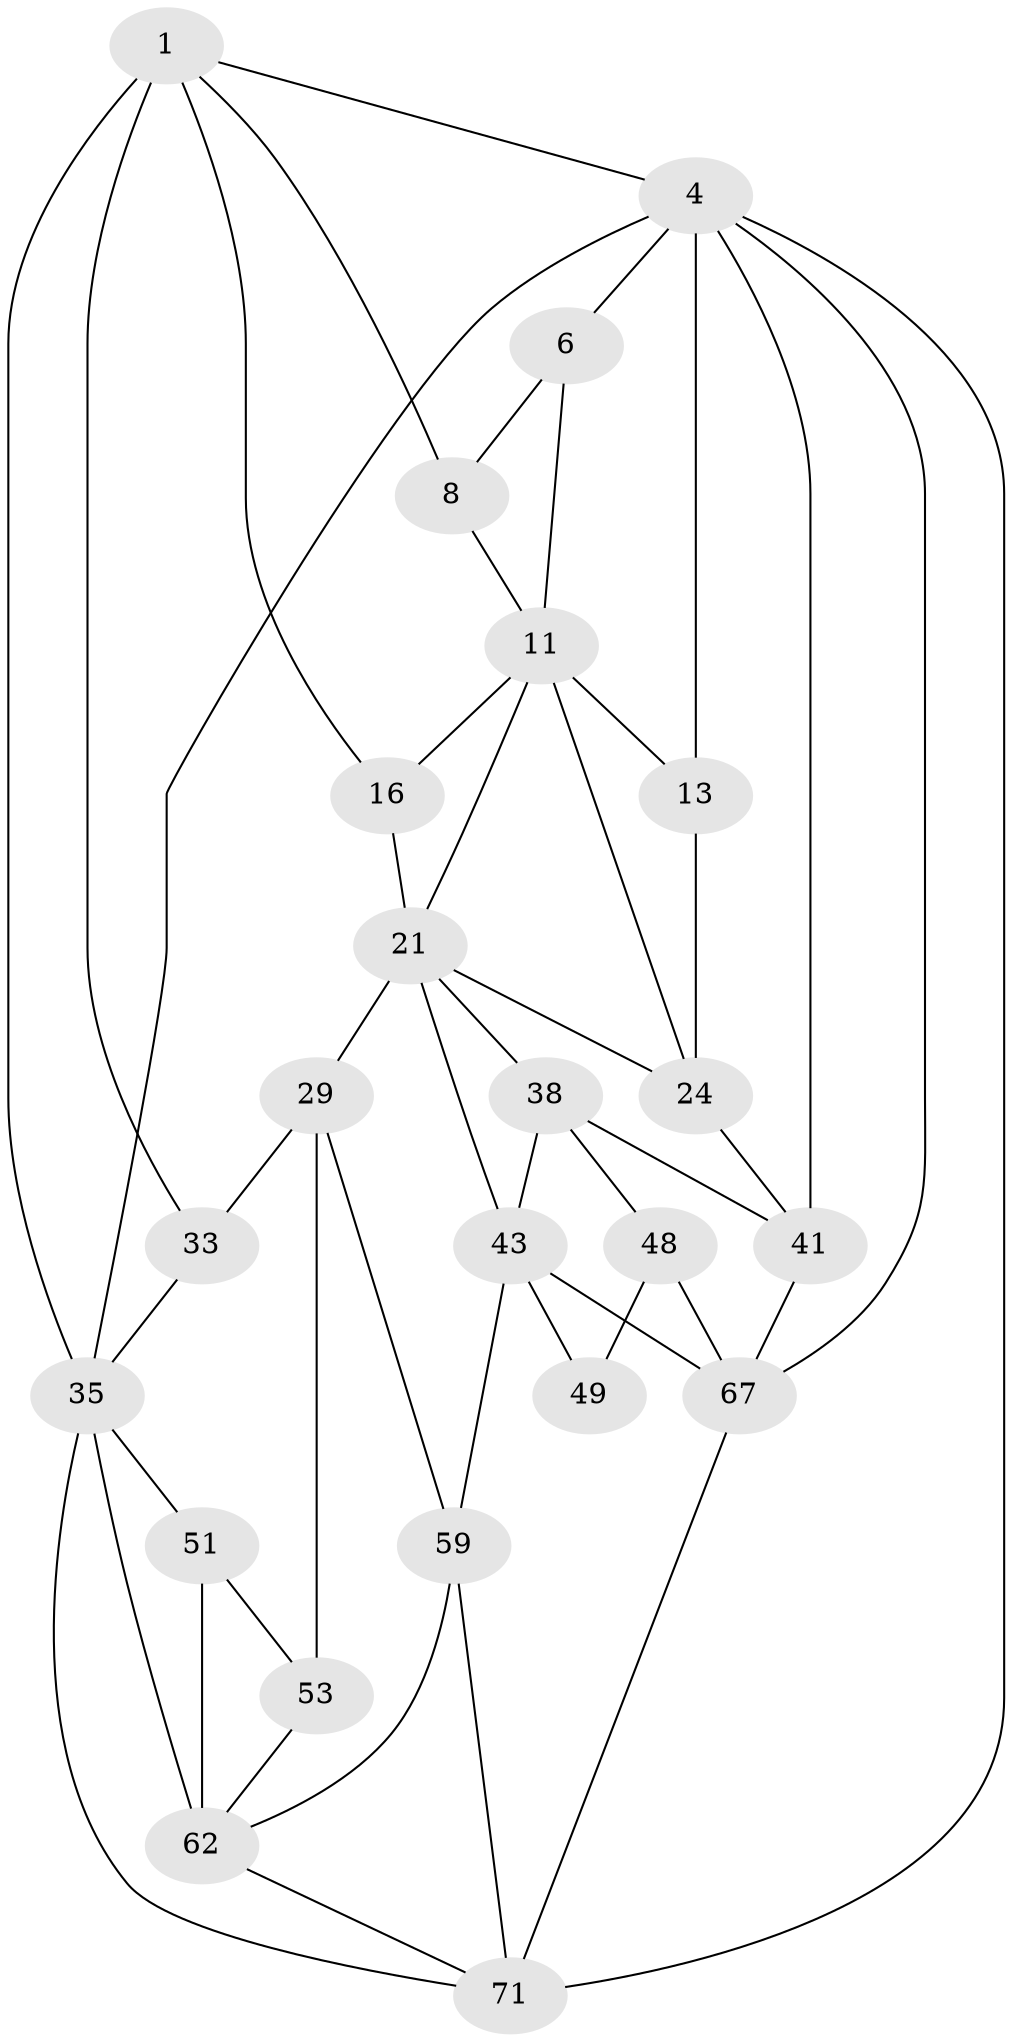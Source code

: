 // original degree distribution, {3: 0.02631578947368421, 5: 0.631578947368421, 4: 0.18421052631578946, 6: 0.15789473684210525}
// Generated by graph-tools (version 1.1) at 2025/21/03/04/25 18:21:21]
// undirected, 23 vertices, 48 edges
graph export_dot {
graph [start="1"]
  node [color=gray90,style=filled];
  1 [pos="+0.7834126696164986+0",super="+7+2"];
  4 [pos="+0+0",super="+68+5+28"];
  6 [pos="+0.4012593556130042+0",super="+10"];
  8 [pos="+0.6352367614972014+0.08224981413321111",super="+14+9"];
  11 [pos="+0.44701423769874404+0.10267927457766704",super="+12+15"];
  13 [pos="+0.19658152264665293+0.10572400271234643",super="+27"];
  16 [pos="+0.6904855971678289+0.11955483354955114",super="+20+17"];
  21 [pos="+0.5094578521710053+0.26119813641437145",super="+22+25"];
  24 [pos="+0.3336124578614731+0.2580682964840731",super="+37"];
  29 [pos="+0.6295140926615364+0.46675166688446057",super="+34+30"];
  33 [pos="+0.7916903795392677+0.41732594875759904"];
  35 [pos="+1+0.3416234301311496",super="+36+54"];
  38 [pos="+0.2837495752834126+0.4272569694565663",super="+39"];
  41 [pos="+0.1497908179068787+0.3823673456854439",super="+42"];
  43 [pos="+0.47666869106687604+0.5195784669482343",super="+44+60"];
  48 [pos="+0.19477668875863804+0.6273891351078562",super="+50"];
  49 [pos="+0.26014648673330065+0.643097271878815"];
  51 [pos="+0.921355048756038+0.6254384388824511",super="+52+55"];
  53 [pos="+0.7576608000659275+0.5801822940753216",super="+57"];
  59 [pos="+0.5465967504972822+0.8063698766761115",super="+64"];
  62 [pos="+0.786856475243898+0.7409662594120366",super="+63"];
  67 [pos="+0+1",super="+69"];
  71 [pos="+0.5743293372269783+1",super="+72"];
  1 -- 8;
  1 -- 16 [weight=2];
  1 -- 33;
  1 -- 35 [weight=3];
  1 -- 4;
  4 -- 67;
  4 -- 13 [weight=2];
  4 -- 6;
  4 -- 41;
  4 -- 71;
  4 -- 35;
  6 -- 11;
  6 -- 8;
  8 -- 11;
  11 -- 24;
  11 -- 13;
  11 -- 21;
  11 -- 16;
  13 -- 24;
  16 -- 21 [weight=2];
  21 -- 38;
  21 -- 24;
  21 -- 43;
  21 -- 29 [weight=2];
  24 -- 41;
  29 -- 33;
  29 -- 53 [weight=2];
  29 -- 59;
  33 -- 35;
  35 -- 51 [weight=2];
  35 -- 71;
  35 -- 62;
  38 -- 43;
  38 -- 48 [weight=2];
  38 -- 41 [weight=2];
  41 -- 67;
  43 -- 49 [weight=2];
  43 -- 59;
  43 -- 67;
  48 -- 49;
  48 -- 67;
  51 -- 53;
  51 -- 62 [weight=3];
  53 -- 62;
  59 -- 71;
  59 -- 62;
  62 -- 71;
  67 -- 71;
}
